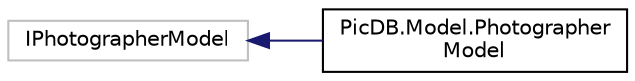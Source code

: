 digraph "Graphical Class Hierarchy"
{
  edge [fontname="Helvetica",fontsize="10",labelfontname="Helvetica",labelfontsize="10"];
  node [fontname="Helvetica",fontsize="10",shape=record];
  rankdir="LR";
  Node25 [label="IPhotographerModel",height=0.2,width=0.4,color="grey75", fillcolor="white", style="filled"];
  Node25 -> Node0 [dir="back",color="midnightblue",fontsize="10",style="solid",fontname="Helvetica"];
  Node0 [label="PicDB.Model.Photographer\lModel",height=0.2,width=0.4,color="black", fillcolor="white", style="filled",URL="$classPicDB_1_1Model_1_1PhotographerModel.html"];
}
